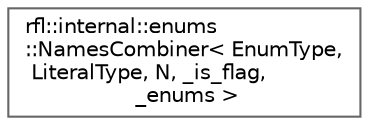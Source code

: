 digraph "类继承关系图"
{
 // LATEX_PDF_SIZE
  bgcolor="transparent";
  edge [fontname=Helvetica,fontsize=10,labelfontname=Helvetica,labelfontsize=10];
  node [fontname=Helvetica,fontsize=10,shape=box,height=0.2,width=0.4];
  rankdir="LR";
  Node0 [id="Node000000",label="rfl::internal::enums\l::NamesCombiner\< EnumType,\l LiteralType, N, _is_flag,\l _enums \>",height=0.2,width=0.4,color="grey40", fillcolor="white", style="filled",URL="$structrfl_1_1internal_1_1enums_1_1_names_combiner.html",tooltip=" "];
}
